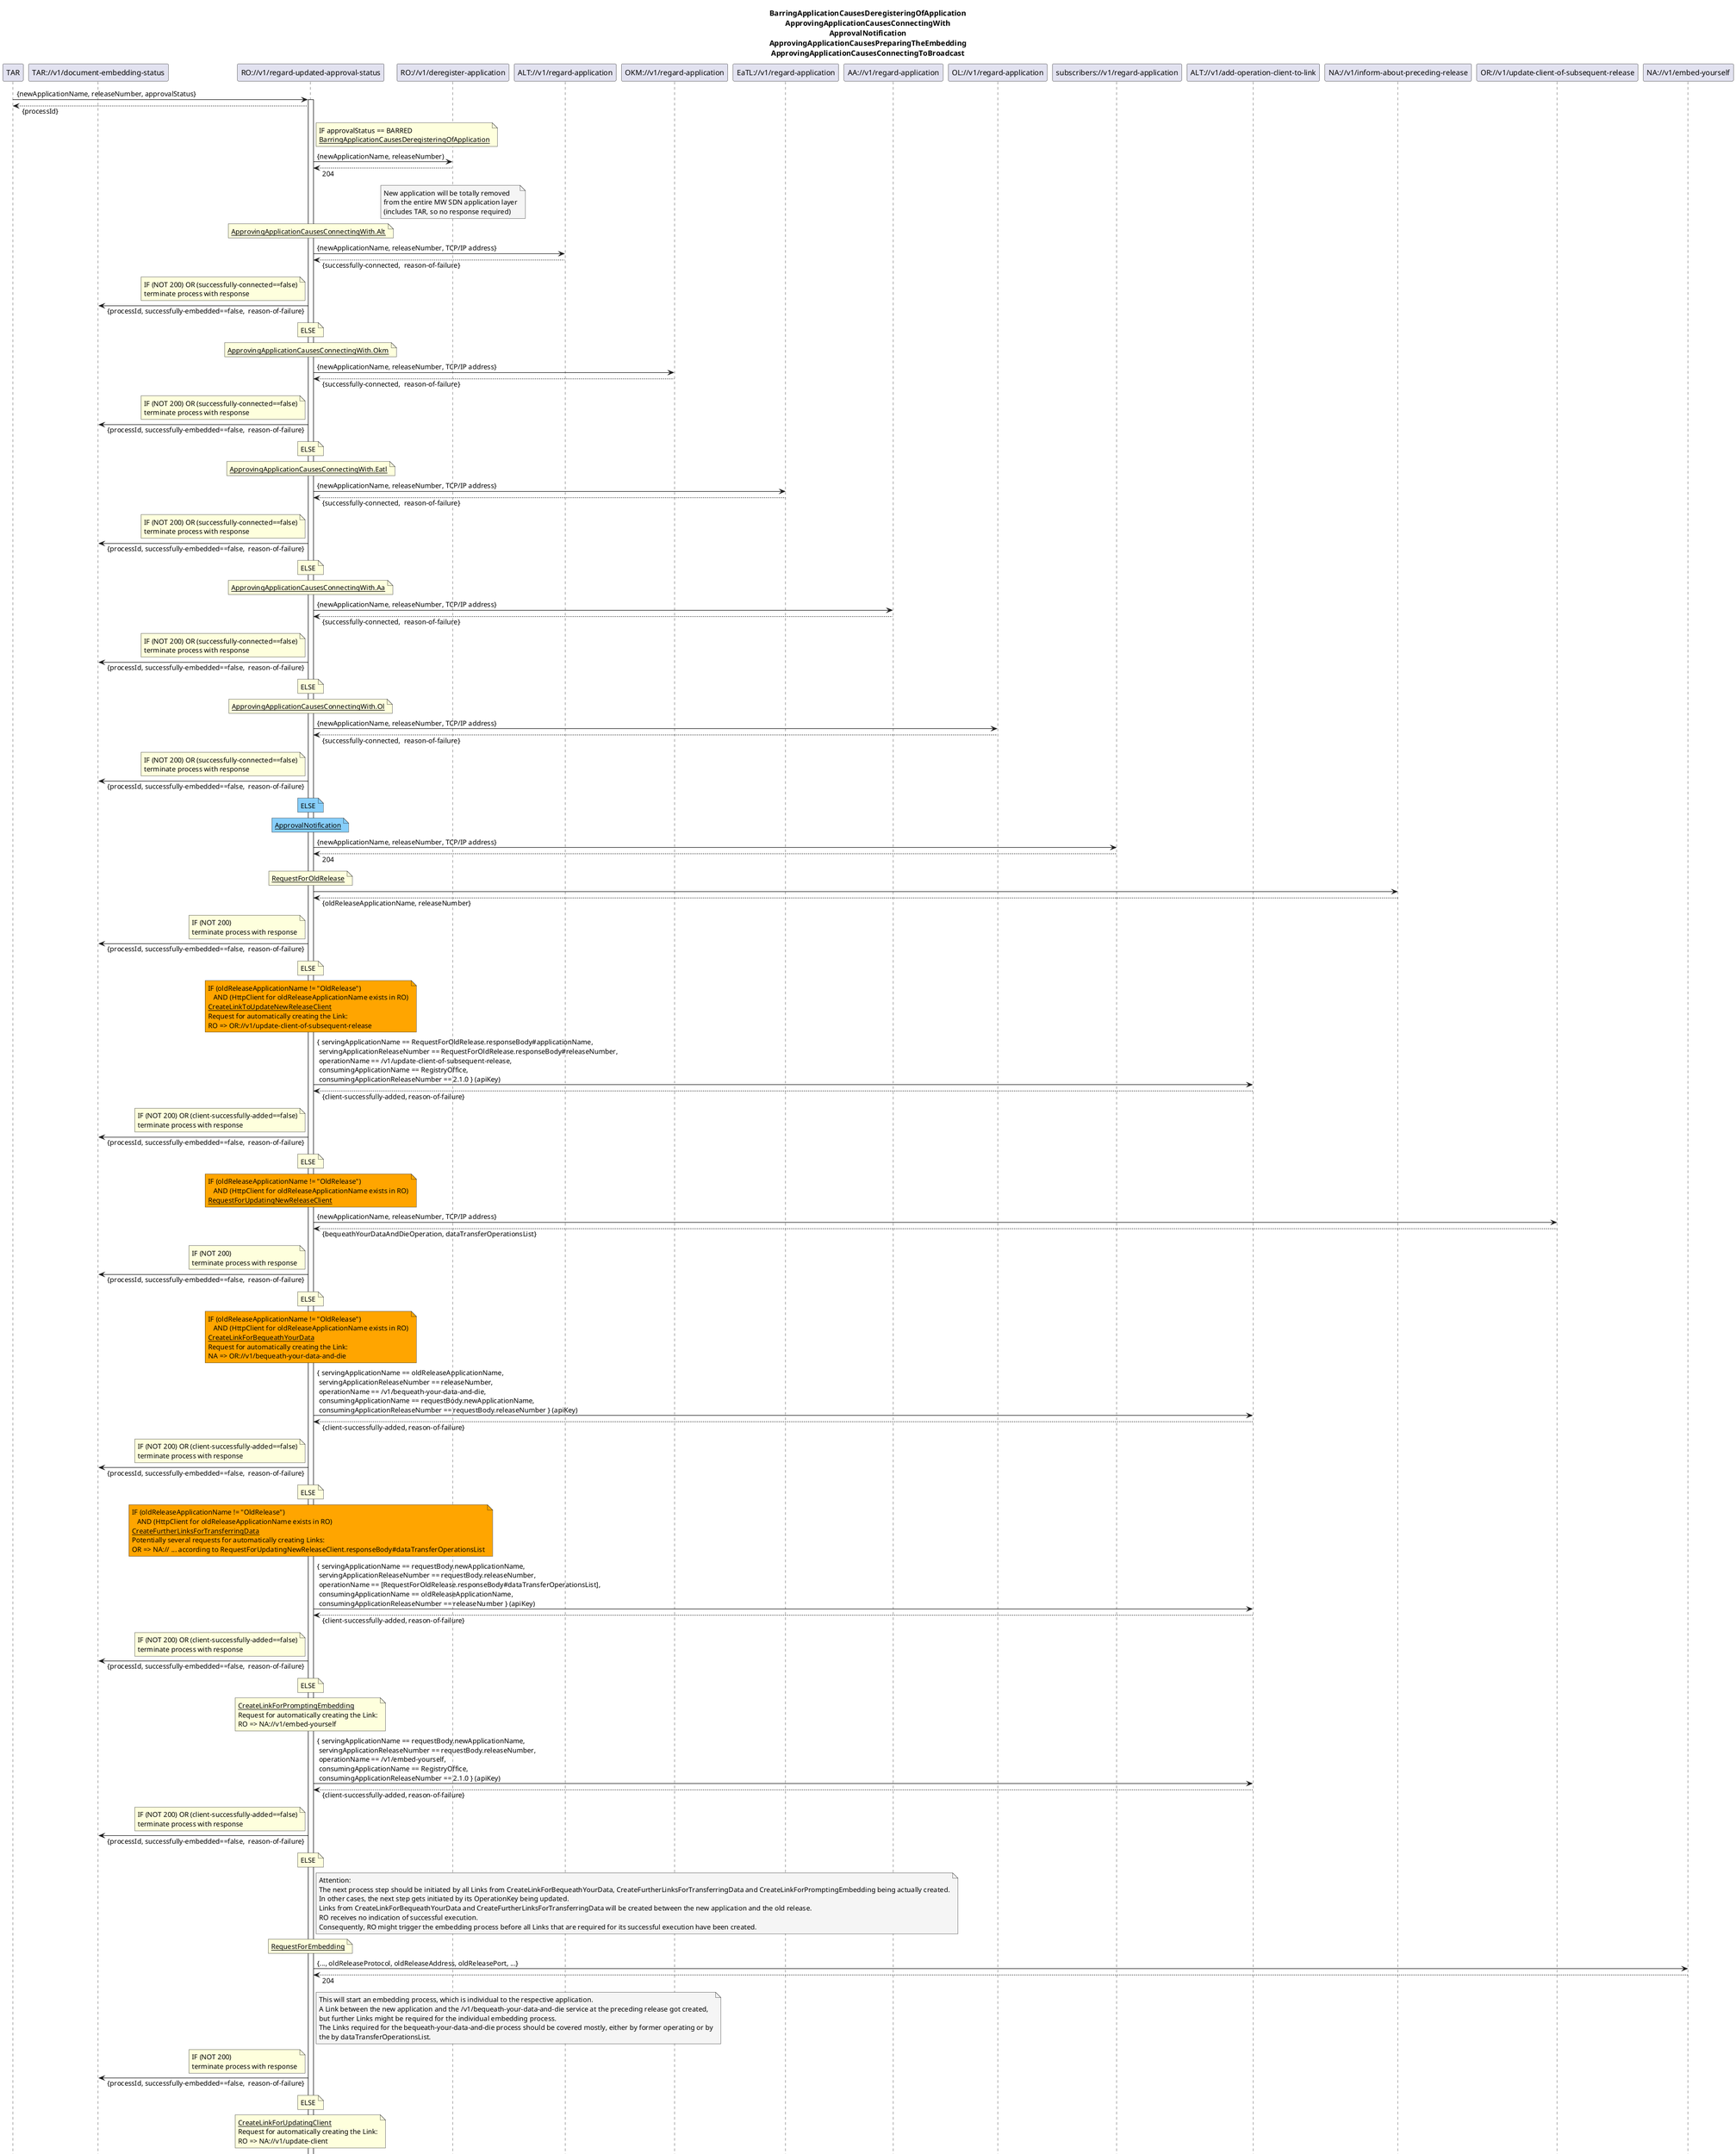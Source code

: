 @startuml is010_regardApprovalStatusCausesSequence
skinparam responseMessageBelowArrow true

title
BarringApplicationCausesDeregisteringOfApplication
ApprovingApplicationCausesConnectingWith
ApprovalNotification
ApprovingApplicationCausesPreparingTheEmbedding
ApprovingApplicationCausesConnectingToBroadcast
end title

participant "TAR" as tar
participant "TAR://v1/document-embedding-status" as tarReceiver
participant "RO://v1/regard-updated-approval-status" as ro

participant "RO://v1/deregister-application" as roDeRegister

participant "ALT://v1/regard-application" as altRegardApplication
participant "OKM://v1/regard-application" as okmRegardApplication
participant "EaTL://v1/regard-application" as eatlRegardApplication
participant "AA://v1/regard-application" as aaRegardApplication
participant "OL://v1/regard-application" as olRegardApplication

participant "subscribers://v1/regard-application" as RegardApplicationNotification

participant "ALT://v1/add-operation-client-to-link" as altAddClientToLink
participant "NA://v1/inform-about-preceding-release" as naInformAboutOR
participant "OR://v1/update-client-of-subsequent-release" as orUpdateNR
participant "NA://v1/embed-yourself" as newApplication

tar -> ro : {newApplicationName, releaseNumber, approvalStatus}
activate ro
tar <-- ro : {processId}

note right ro
IF approvalStatus == BARRED
<u>BarringApplicationCausesDeregisteringOfApplication</u>
end note
ro -> roDeRegister : {newApplicationName, releaseNumber)
ro <-- roDeRegister : 204

note over roDeRegister #WhiteSmoke
New application will be totally removed
from the entire MW SDN application layer
(includes TAR, so no response required)
end note

note over ro
<u>ApprovingApplicationCausesConnectingWith.Alt</u>
end note
ro -> altRegardApplication : {newApplicationName, releaseNumber, TCP/IP address}
ro <-- altRegardApplication : {successfully-connected,  reason-of-failure}

note left ro
IF (NOT 200) OR (successfully-connected==false)
terminate process with response
end note
tarReceiver <- ro : {processId, successfully-embedded==false,  reason-of-failure}

note over ro
ELSE
end note

note over ro
<u>ApprovingApplicationCausesConnectingWith.Okm</u>
end note
ro -> okmRegardApplication : {newApplicationName, releaseNumber, TCP/IP address}
ro <-- okmRegardApplication : {successfully-connected,  reason-of-failure}

note left ro
IF (NOT 200) OR (successfully-connected==false)
terminate process with response
end note
tarReceiver <- ro : {processId, successfully-embedded==false,  reason-of-failure}

note over ro
ELSE
end note

note over ro
<u>ApprovingApplicationCausesConnectingWith.Eatl</u>
end note
ro -> eatlRegardApplication : {newApplicationName, releaseNumber, TCP/IP address}
ro <-- eatlRegardApplication : {successfully-connected,  reason-of-failure}

note left ro
IF (NOT 200) OR (successfully-connected==false)
terminate process with response
end note
tarReceiver <- ro : {processId, successfully-embedded==false,  reason-of-failure}

note over ro
ELSE
end note

note over ro
<u>ApprovingApplicationCausesConnectingWith.Aa</u>
end note
ro -> aaRegardApplication : {newApplicationName, releaseNumber, TCP/IP address}
ro <-- aaRegardApplication : {successfully-connected,  reason-of-failure}

note left ro
IF (NOT 200) OR (successfully-connected==false)
terminate process with response
end note
tarReceiver <- ro : {processId, successfully-embedded==false,  reason-of-failure}

note over ro
ELSE
end note

note over ro
<u>ApprovingApplicationCausesConnectingWith.Ol</u>
end note
ro -> olRegardApplication : {newApplicationName, releaseNumber, TCP/IP address}
ro <-- olRegardApplication : {successfully-connected,  reason-of-failure}

note left ro
IF (NOT 200) OR (successfully-connected==false)
terminate process with response
end note
tarReceiver <- ro : {processId, successfully-embedded==false,  reason-of-failure}

note over ro #LightSkyBlue
ELSE
end note

note over ro #LightSkyBlue
<u>ApprovalNotification</u>
end note
ro -> RegardApplicationNotification : {newApplicationName, releaseNumber, TCP/IP address}
ro <-- RegardApplicationNotification : 204


note over ro
<u>RequestForOldRelease</u>
end note
ro -> naInformAboutOR
ro <-- naInformAboutOR : {oldReleaseApplicationName, releaseNumber}

note left ro
IF (NOT 200)
terminate process with response
end note
tarReceiver <- ro : {processId, successfully-embedded==false,  reason-of-failure}

note over ro
ELSE
end note

note over ro #orange
IF (oldReleaseApplicationName != "OldRelease")
   AND (HttpClient for oldReleaseApplicationName exists in RO)
<u>CreateLinkToUpdateNewReleaseClient</u>
Request for automatically creating the Link:
RO => OR://v1/update-client-of-subsequent-release
end note
ro -> altAddClientToLink : { servingApplicationName == RequestForOldRelease.responseBody#applicationName,\n servingApplicationReleaseNumber == RequestForOldRelease.responseBody#releaseNumber,\n operationName == /v1/update-client-of-subsequent-release,\n consumingApplicationName == RegistryOffice,\n consumingApplicationReleaseNumber == 2.1.0 } (apiKey)
ro <-- altAddClientToLink : {client-successfully-added, reason-of-failure}

note left ro
IF (NOT 200) OR (client-successfully-added==false)
terminate process with response
end note
tarReceiver <- ro : {processId, successfully-embedded==false,  reason-of-failure}

note over ro
ELSE
end note

note over ro #orange
IF (oldReleaseApplicationName != "OldRelease")
   AND (HttpClient for oldReleaseApplicationName exists in RO)
<u>RequestForUpdatingNewReleaseClient</u>
end note
ro -> orUpdateNR :  {newApplicationName, releaseNumber, TCP/IP address}
ro <-- orUpdateNR : {bequeathYourDataAndDieOperation, dataTransferOperationsList}

note left ro
IF (NOT 200)
terminate process with response
end note
tarReceiver <- ro : {processId, successfully-embedded==false,  reason-of-failure}

note over ro
ELSE
end note

note over ro #orange
IF (oldReleaseApplicationName != "OldRelease")
   AND (HttpClient for oldReleaseApplicationName exists in RO)
<u>CreateLinkForBequeathYourData</u>
Request for automatically creating the Link:
NA => OR://v1/bequeath-your-data-and-die
end note
ro -> altAddClientToLink : { servingApplicationName == oldReleaseApplicationName,\n servingApplicationReleaseNumber == releaseNumber,\n operationName == /v1/bequeath-your-data-and-die,\n consumingApplicationName == requestBody.newApplicationName,\n consumingApplicationReleaseNumber == requestBody.releaseNumber } (apiKey)
ro <-- altAddClientToLink : {client-successfully-added, reason-of-failure}

note left ro
IF (NOT 200) OR (client-successfully-added==false)
terminate process with response
end note
tarReceiver <- ro : {processId, successfully-embedded==false,  reason-of-failure}

note over ro
ELSE
end note

note over ro #orange
IF (oldReleaseApplicationName != "OldRelease")
   AND (HttpClient for oldReleaseApplicationName exists in RO)
<u>CreateFurtherLinksForTransferringData</u>
Potentially several requests for automatically creating Links:
OR => NA:// ... according to RequestForUpdatingNewReleaseClient.responseBody#dataTransferOperationsList
end note
ro -> altAddClientToLink : { servingApplicationName == requestBody.newApplicationName,\n servingApplicationReleaseNumber == requestBody.releaseNumber,\n operationName == [RequestForOldRelease.responseBody#dataTransferOperationsList],\n consumingApplicationName == oldReleaseApplicationName,\n consumingApplicationReleaseNumber == releaseNumber } (apiKey)
ro <-- altAddClientToLink : {client-successfully-added, reason-of-failure}

note left ro
IF (NOT 200) OR (client-successfully-added==false)
terminate process with response
end note
tarReceiver <- ro : {processId, successfully-embedded==false,  reason-of-failure}

note over ro
ELSE
end note

note over ro
<u>CreateLinkForPromptingEmbedding</u>
Request for automatically creating the Link:
RO => NA://v1/embed-yourself
end note
ro -> altAddClientToLink : { servingApplicationName == requestBody.newApplicationName,\n servingApplicationReleaseNumber == requestBody.releaseNumber,\n operationName == /v1/embed-yourself,\n consumingApplicationName == RegistryOffice,\n consumingApplicationReleaseNumber == 2.1.0 } (apiKey)
ro <-- altAddClientToLink : {client-successfully-added, reason-of-failure}

note left ro
IF (NOT 200) OR (client-successfully-added==false)
terminate process with response
end note
tarReceiver <- ro : {processId, successfully-embedded==false,  reason-of-failure}

note over ro
ELSE
end note

note right ro #WhiteSmoke
Attention:
The next process step should be initiated by all Links from CreateLinkForBequeathYourData, CreateFurtherLinksForTransferringData and CreateLinkForPromptingEmbedding being actually created.
In other cases, the next step gets initiated by its OperationKey being updated.
Links from CreateLinkForBequeathYourData and CreateFurtherLinksForTransferringData will be created between the new application and the old release.
RO receives no indication of successful execution.
Consequently, RO might trigger the embedding process before all Links that are required for its successful execution have been created.
end note

note over ro
<u>RequestForEmbedding</u>
end note
ro -> newApplication : {..., oldReleaseProtocol, oldReleaseAddress, oldReleasePort, ...}
ro <-- newApplication : 204

note right ro #WhiteSmoke
This will start an embedding process, which is individual to the respective application.
A Link between the new application and the /v1/bequeath-your-data-and-die service at the preceding release got created,
but further Links might be required for the individual embedding process.
The Links required for the bequeath-your-data-and-die process should be covered mostly, either by former operating or by
the by dataTransferOperationsList.
end note

note left ro
IF (NOT 200)
terminate process with response
end note
tarReceiver <- ro : {processId, successfully-embedded==false,  reason-of-failure}

note over ro
ELSE
end note


note over ro
<u>CreateLinkForUpdatingClient</u>
Request for automatically creating the Link:
RO => NA://v1/update-client
end note
ro -> altAddClientToLink : { servingApplicationName == requestBody.newApplicationName,\n servingApplicationReleaseNumber == requestBody.releaseNumber,\n operationName == /v1/update-client,\n consumingApplicationName == RegistryOffice,\n consumingApplicationReleaseNumber == 2.1.0 } (apiKey)
ro <-- altAddClientToLink : {client-successfully-added, reason-of-failure}

note left ro
IF (NOT 200) OR (client-successfully-added==false)
terminate process with response
end note
tarReceiver <- ro : {processId, successfully-embedded==false,  reason-of-failure}

note over ro
ELSE
end note

note over ro
<u>CreateLinkForUpdatingOperationClient</u>
Request for automatically creating the Link:
RO => NA://v1/update-operation-client
end note
ro -> altAddClientToLink : { servingApplicationName == requestBody.newApplicationName,\n servingApplicationReleaseNumber == requestBody.releaseNumber,\n operationName == /v1/update-operation-client,\n consumingApplicationName == RegistryOffice,\n consumingApplicationReleaseNumber == 2.1.0 } (apiKey)
ro <-- altAddClientToLink : {client-successfully-added, reason-of-failure}

note left ro
IF (NOT 200) OR (client-successfully-added==false)
terminate process with response
end note
tarReceiver <- ro : {processId, successfully-embedded==false,  reason-of-failure}

note over ro
ELSE
end note

note over ro
<u>CreateLinkForDisposingRemainders</u>
Request for automatically creating the Link:
RO => NA://v1/dispose-remainders-of-deregistered-application
end note
ro -> altAddClientToLink : { servingApplicationName == requestBody.newApplicationName,\n servingApplicationReleaseNumber == requestBody.releaseNumber,\n operationName == /v1/dispose-remainders-of-deregistered-application,\n consumingApplicationName == RegistryOffice,\n consumingApplicationReleaseNumber == 2.1.0 } (apiKey)
ro <-- altAddClientToLink : {client-successfully-added, reason-of-failure}

note left ro
IF (NOT 200) OR (client-successfully-added==false)
terminate process with response
end note
tarReceiver <- ro : {processId, successfully-embedded==false,  reason-of-failure}

note over ro
ELSE
end note
tarReceiver <- ro : {successfully-embedded==true }

deactivate ro

@enduml
